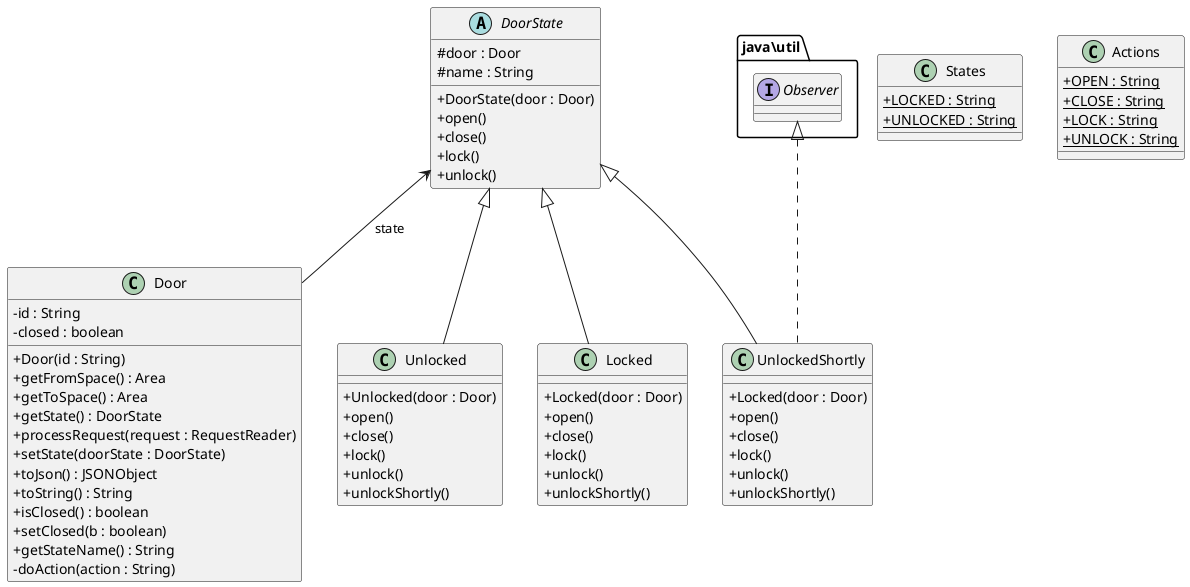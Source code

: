 @startuml
'https://plantuml.com/sequence-diagram
skinparam classAttributeIconSize 0

class Door {
    - id : String
    - closed : boolean
    + Door(id : String)
    + getFromSpace() : Area
    + getToSpace() : Area
    + getState() : DoorState
    + processRequest(request : RequestReader)
    + setState(doorState : DoorState)
    + toJson() : JSONObject
    + toString() : String
    + isClosed() : boolean
    + setClosed(b : boolean)
    + getStateName() : String
    - doAction(action : String)
}

abstract class DoorState {
    # door : Door
    # name : String
    + DoorState(door : Door)
    + open()
    + close()
    + lock()
    + unlock()
}

class States {
    + {static} LOCKED : String
    + {static} UNLOCKED : String
}

class Actions {
    + {static} OPEN : String
    + {static} CLOSE : String
    + {static} LOCK : String
    + {static} UNLOCK : String
}

class Unlocked {
    + Unlocked(door : Door)
    + open()
    + close()
    + lock()
    + unlock()
    + unlockShortly()
}

class Locked {
    + Locked(door : Door)
    + open()
    + close()
    + lock()
    + unlock()
    + unlockShortly()
}

class UnlockedShortly implements java\util.Observer {
    + Locked(door : Door)
    + open()
    + close()
    + lock()
    + unlock()
    + unlockShortly()
}

DoorState <|-- Unlocked
DoorState <|-- UnlockedShortly
DoorState <|-- Locked

DoorState <-- Door : state

@enduml